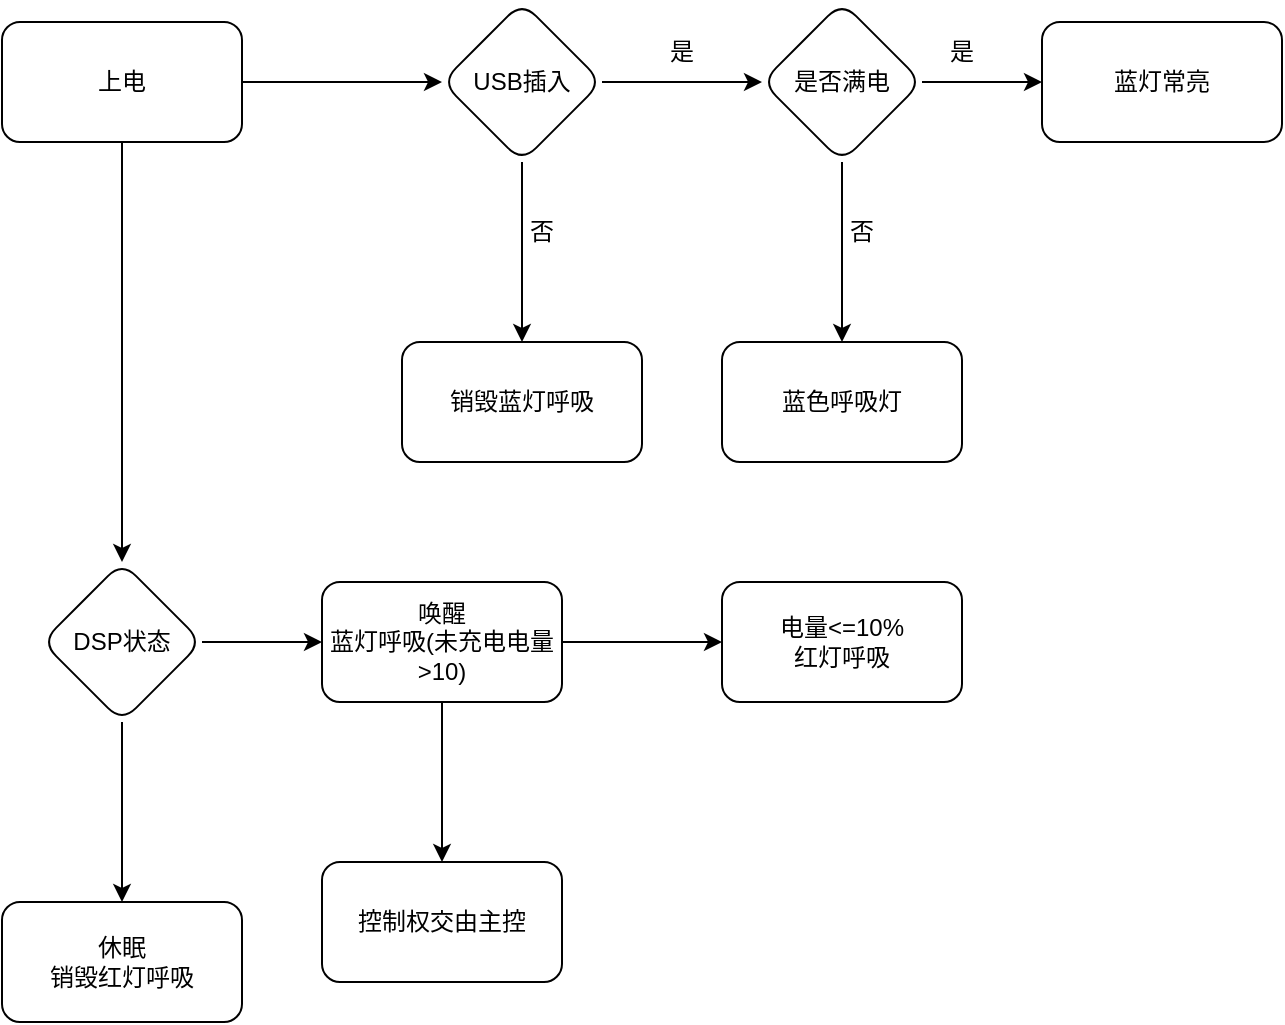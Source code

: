 <mxfile version="22.1.18" type="github">
  <diagram name="第 1 页" id="1Y9O2WtxgRachSAcQuBV">
    <mxGraphModel dx="1042" dy="535" grid="1" gridSize="10" guides="1" tooltips="1" connect="1" arrows="1" fold="1" page="1" pageScale="1" pageWidth="827" pageHeight="1169" math="0" shadow="0">
      <root>
        <mxCell id="0" />
        <mxCell id="1" parent="0" />
        <mxCell id="sTiSS1UaKypqrfC5kxAG-5" value="" style="edgeStyle=orthogonalEdgeStyle;rounded=0;orthogonalLoop=1;jettySize=auto;html=1;" edge="1" parent="1" source="sTiSS1UaKypqrfC5kxAG-1" target="sTiSS1UaKypqrfC5kxAG-4">
          <mxGeometry relative="1" as="geometry" />
        </mxCell>
        <mxCell id="sTiSS1UaKypqrfC5kxAG-24" value="" style="edgeStyle=orthogonalEdgeStyle;rounded=0;orthogonalLoop=1;jettySize=auto;html=1;" edge="1" parent="1" source="sTiSS1UaKypqrfC5kxAG-1" target="sTiSS1UaKypqrfC5kxAG-23">
          <mxGeometry relative="1" as="geometry" />
        </mxCell>
        <mxCell id="sTiSS1UaKypqrfC5kxAG-1" value="上电" style="rounded=1;whiteSpace=wrap;html=1;" vertex="1" parent="1">
          <mxGeometry x="20" y="20" width="120" height="60" as="geometry" />
        </mxCell>
        <mxCell id="sTiSS1UaKypqrfC5kxAG-7" value="" style="edgeStyle=orthogonalEdgeStyle;rounded=0;orthogonalLoop=1;jettySize=auto;html=1;" edge="1" parent="1" source="sTiSS1UaKypqrfC5kxAG-4" target="sTiSS1UaKypqrfC5kxAG-6">
          <mxGeometry relative="1" as="geometry" />
        </mxCell>
        <mxCell id="sTiSS1UaKypqrfC5kxAG-18" value="" style="edgeStyle=orthogonalEdgeStyle;rounded=0;orthogonalLoop=1;jettySize=auto;html=1;" edge="1" parent="1" source="sTiSS1UaKypqrfC5kxAG-4" target="sTiSS1UaKypqrfC5kxAG-17">
          <mxGeometry relative="1" as="geometry" />
        </mxCell>
        <mxCell id="sTiSS1UaKypqrfC5kxAG-4" value="USB插入" style="rhombus;whiteSpace=wrap;html=1;rounded=1;" vertex="1" parent="1">
          <mxGeometry x="240" y="10" width="80" height="80" as="geometry" />
        </mxCell>
        <mxCell id="sTiSS1UaKypqrfC5kxAG-9" value="" style="edgeStyle=orthogonalEdgeStyle;rounded=0;orthogonalLoop=1;jettySize=auto;html=1;" edge="1" parent="1" source="sTiSS1UaKypqrfC5kxAG-6" target="sTiSS1UaKypqrfC5kxAG-8">
          <mxGeometry relative="1" as="geometry" />
        </mxCell>
        <mxCell id="sTiSS1UaKypqrfC5kxAG-11" value="" style="edgeStyle=orthogonalEdgeStyle;rounded=0;orthogonalLoop=1;jettySize=auto;html=1;" edge="1" parent="1" source="sTiSS1UaKypqrfC5kxAG-6" target="sTiSS1UaKypqrfC5kxAG-10">
          <mxGeometry relative="1" as="geometry" />
        </mxCell>
        <mxCell id="sTiSS1UaKypqrfC5kxAG-6" value="是否满电" style="rhombus;whiteSpace=wrap;html=1;rounded=1;" vertex="1" parent="1">
          <mxGeometry x="400" y="10" width="80" height="80" as="geometry" />
        </mxCell>
        <mxCell id="sTiSS1UaKypqrfC5kxAG-8" value="蓝灯常亮" style="whiteSpace=wrap;html=1;rounded=1;" vertex="1" parent="1">
          <mxGeometry x="540" y="20" width="120" height="60" as="geometry" />
        </mxCell>
        <mxCell id="sTiSS1UaKypqrfC5kxAG-10" value="蓝色呼吸灯" style="whiteSpace=wrap;html=1;rounded=1;" vertex="1" parent="1">
          <mxGeometry x="380" y="180" width="120" height="60" as="geometry" />
        </mxCell>
        <mxCell id="sTiSS1UaKypqrfC5kxAG-12" value="是" style="text;html=1;strokeColor=none;fillColor=none;align=center;verticalAlign=middle;whiteSpace=wrap;rounded=0;" vertex="1" parent="1">
          <mxGeometry x="330" y="20" width="60" height="30" as="geometry" />
        </mxCell>
        <mxCell id="sTiSS1UaKypqrfC5kxAG-14" value="是" style="text;html=1;strokeColor=none;fillColor=none;align=center;verticalAlign=middle;whiteSpace=wrap;rounded=0;" vertex="1" parent="1">
          <mxGeometry x="470" y="20" width="60" height="30" as="geometry" />
        </mxCell>
        <mxCell id="sTiSS1UaKypqrfC5kxAG-17" value="销毁蓝灯呼吸" style="whiteSpace=wrap;html=1;rounded=1;" vertex="1" parent="1">
          <mxGeometry x="220" y="180" width="120" height="60" as="geometry" />
        </mxCell>
        <mxCell id="sTiSS1UaKypqrfC5kxAG-19" value="否" style="text;html=1;strokeColor=none;fillColor=none;align=center;verticalAlign=middle;whiteSpace=wrap;rounded=0;" vertex="1" parent="1">
          <mxGeometry x="260" y="110" width="60" height="30" as="geometry" />
        </mxCell>
        <mxCell id="sTiSS1UaKypqrfC5kxAG-20" value="否" style="text;html=1;strokeColor=none;fillColor=none;align=center;verticalAlign=middle;whiteSpace=wrap;rounded=0;" vertex="1" parent="1">
          <mxGeometry x="420" y="110" width="60" height="30" as="geometry" />
        </mxCell>
        <mxCell id="sTiSS1UaKypqrfC5kxAG-26" value="" style="edgeStyle=orthogonalEdgeStyle;rounded=0;orthogonalLoop=1;jettySize=auto;html=1;" edge="1" parent="1" source="sTiSS1UaKypqrfC5kxAG-23" target="sTiSS1UaKypqrfC5kxAG-25">
          <mxGeometry relative="1" as="geometry" />
        </mxCell>
        <mxCell id="sTiSS1UaKypqrfC5kxAG-28" value="" style="edgeStyle=orthogonalEdgeStyle;rounded=0;orthogonalLoop=1;jettySize=auto;html=1;" edge="1" parent="1" source="sTiSS1UaKypqrfC5kxAG-23" target="sTiSS1UaKypqrfC5kxAG-27">
          <mxGeometry relative="1" as="geometry" />
        </mxCell>
        <mxCell id="sTiSS1UaKypqrfC5kxAG-23" value="DSP状态" style="rhombus;whiteSpace=wrap;html=1;rounded=1;" vertex="1" parent="1">
          <mxGeometry x="40" y="290" width="80" height="80" as="geometry" />
        </mxCell>
        <mxCell id="sTiSS1UaKypqrfC5kxAG-25" value="休眠&lt;br&gt;销毁红灯呼吸" style="whiteSpace=wrap;html=1;rounded=1;" vertex="1" parent="1">
          <mxGeometry x="20" y="460" width="120" height="60" as="geometry" />
        </mxCell>
        <mxCell id="sTiSS1UaKypqrfC5kxAG-30" value="" style="edgeStyle=orthogonalEdgeStyle;rounded=0;orthogonalLoop=1;jettySize=auto;html=1;" edge="1" parent="1" source="sTiSS1UaKypqrfC5kxAG-27" target="sTiSS1UaKypqrfC5kxAG-29">
          <mxGeometry relative="1" as="geometry" />
        </mxCell>
        <mxCell id="sTiSS1UaKypqrfC5kxAG-32" value="" style="edgeStyle=orthogonalEdgeStyle;rounded=0;orthogonalLoop=1;jettySize=auto;html=1;" edge="1" parent="1" source="sTiSS1UaKypqrfC5kxAG-27" target="sTiSS1UaKypqrfC5kxAG-31">
          <mxGeometry relative="1" as="geometry" />
        </mxCell>
        <mxCell id="sTiSS1UaKypqrfC5kxAG-27" value="唤醒&lt;br&gt;蓝灯呼吸(未充电电量&amp;gt;10)" style="whiteSpace=wrap;html=1;rounded=1;" vertex="1" parent="1">
          <mxGeometry x="180" y="300" width="120" height="60" as="geometry" />
        </mxCell>
        <mxCell id="sTiSS1UaKypqrfC5kxAG-29" value="电量&amp;lt;=10%&lt;br&gt;红灯呼吸" style="whiteSpace=wrap;html=1;rounded=1;" vertex="1" parent="1">
          <mxGeometry x="380" y="300" width="120" height="60" as="geometry" />
        </mxCell>
        <mxCell id="sTiSS1UaKypqrfC5kxAG-31" value="控制权交由主控" style="whiteSpace=wrap;html=1;rounded=1;" vertex="1" parent="1">
          <mxGeometry x="180" y="440" width="120" height="60" as="geometry" />
        </mxCell>
      </root>
    </mxGraphModel>
  </diagram>
</mxfile>
